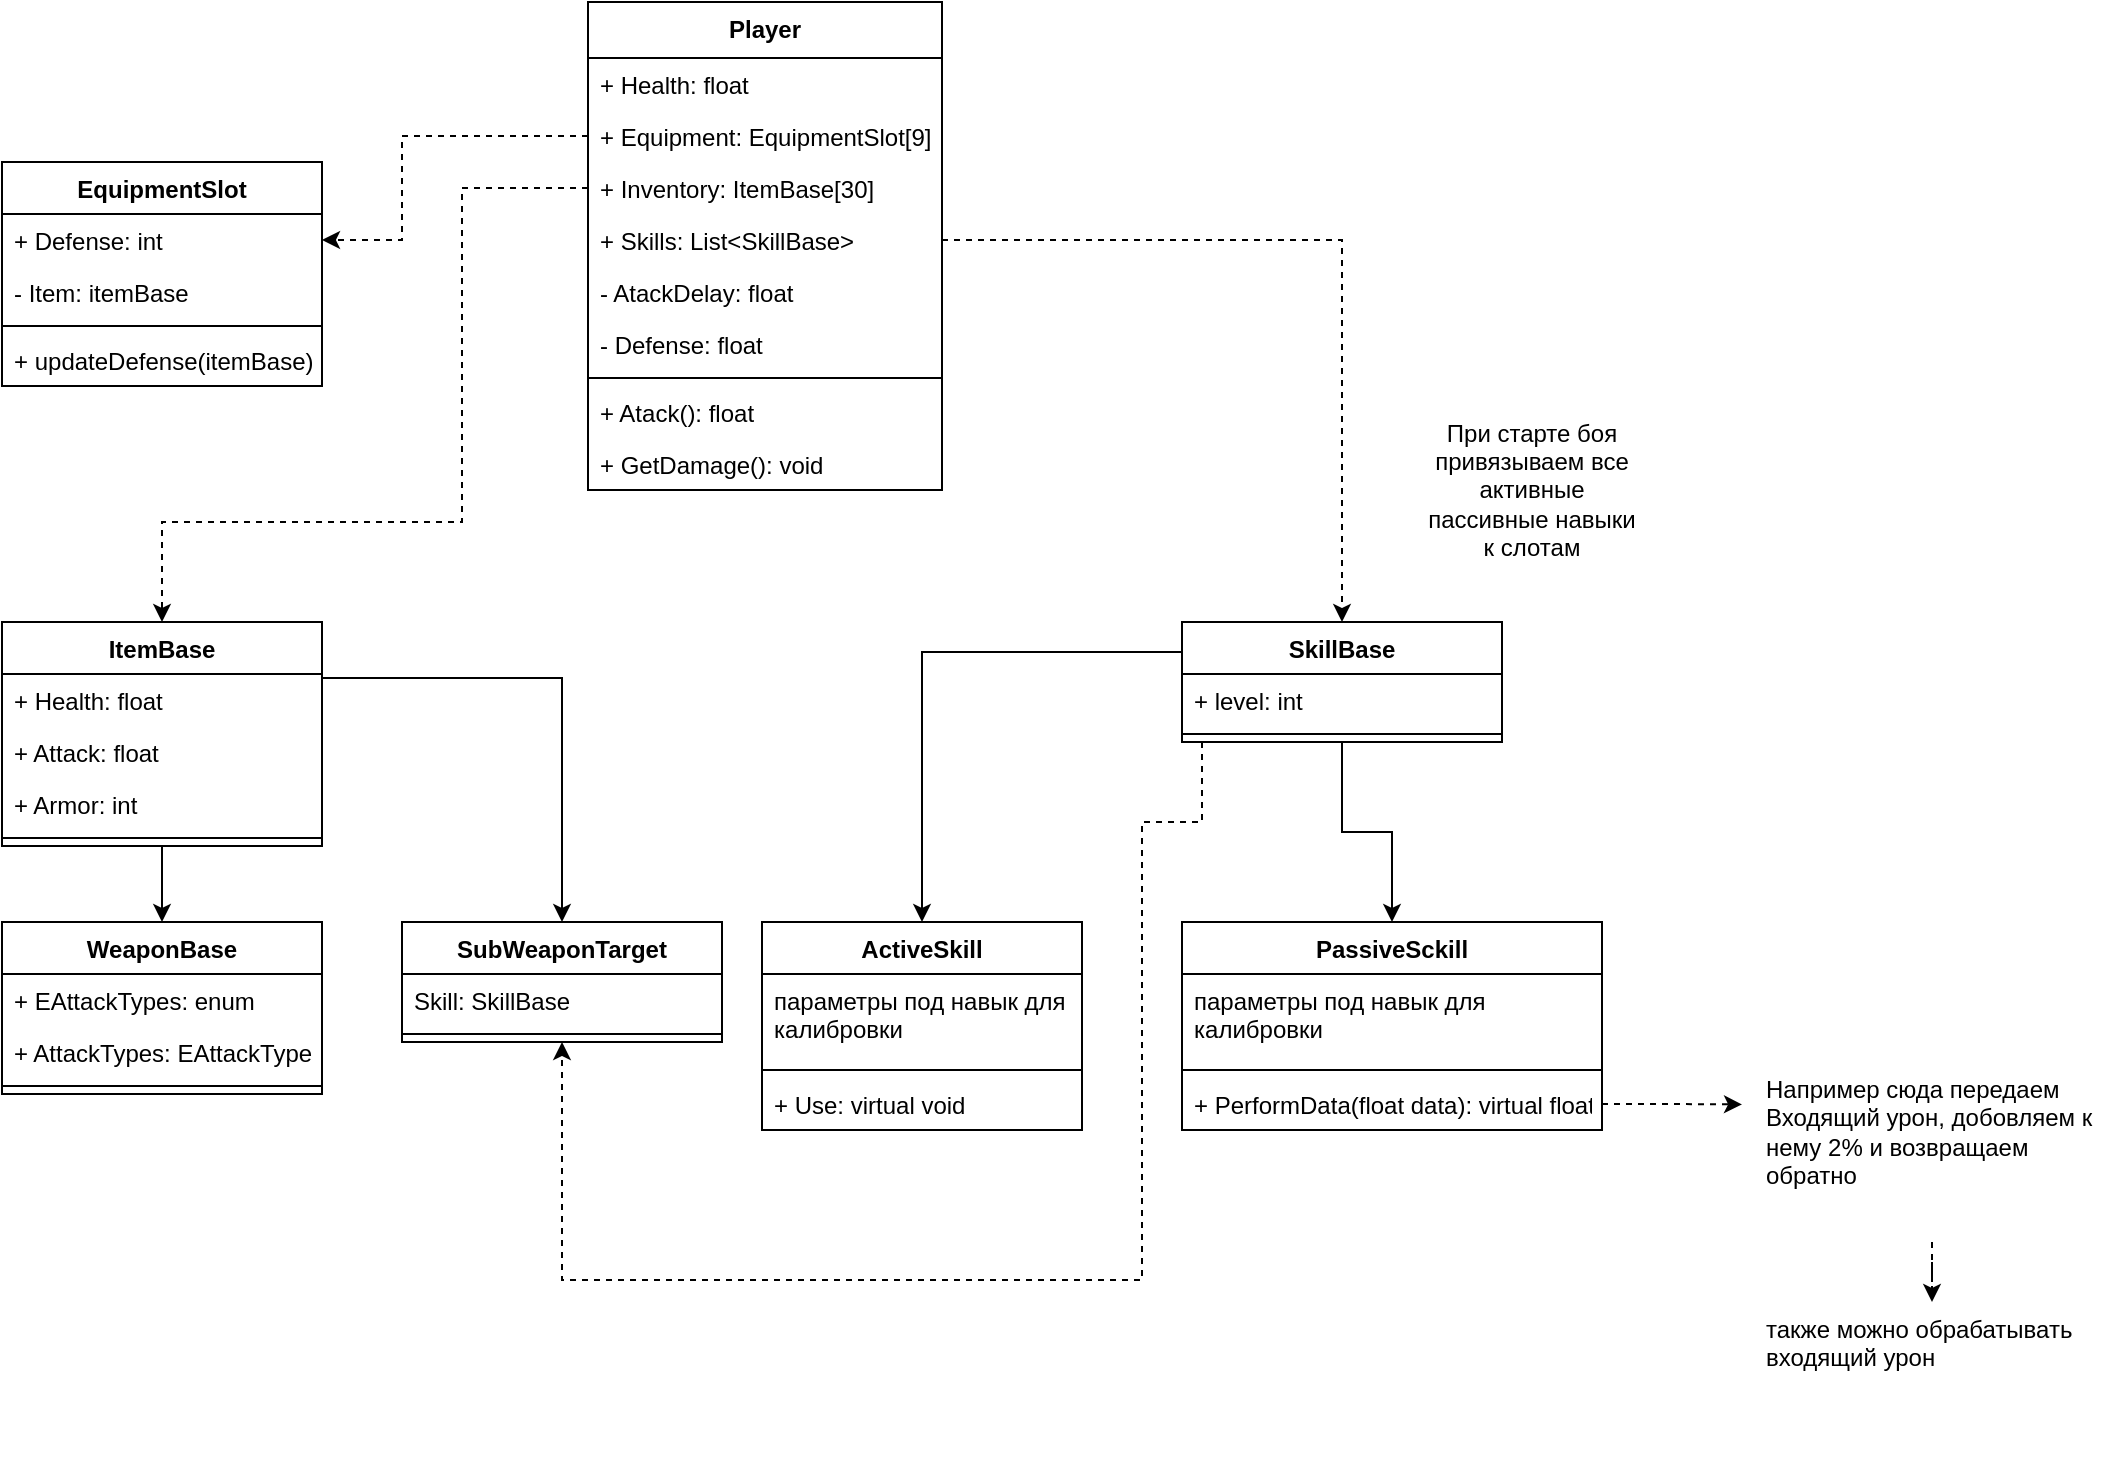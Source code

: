 <mxfile version="12.2.9" type="github" pages="1">
  <diagram id="H8IFhaGbX_Mn34hNXw0G" name="Page-1">
    <mxGraphModel dx="1205" dy="1807" grid="1" gridSize="10" guides="1" tooltips="1" connect="1" arrows="1" fold="1" page="1" pageScale="1" pageWidth="827" pageHeight="1169" math="0" shadow="0">
      <root>
        <mxCell id="0"/>
        <mxCell id="1" parent="0"/>
        <mxCell id="BPaVNomMC5HJTCO8Hj3X-1" value="Player" style="swimlane;fontStyle=1;align=center;verticalAlign=top;childLayout=stackLayout;horizontal=1;startSize=28;horizontalStack=0;resizeParent=1;resizeParentMax=0;resizeLast=0;collapsible=1;marginBottom=0;" parent="1" vertex="1">
          <mxGeometry x="333" y="-190" width="177" height="244" as="geometry"/>
        </mxCell>
        <mxCell id="BPaVNomMC5HJTCO8Hj3X-2" value="+ Health: float" style="text;strokeColor=none;fillColor=none;align=left;verticalAlign=top;spacingLeft=4;spacingRight=4;overflow=hidden;rotatable=0;points=[[0,0.5],[1,0.5]];portConstraint=eastwest;" parent="BPaVNomMC5HJTCO8Hj3X-1" vertex="1">
          <mxGeometry y="28" width="177" height="26" as="geometry"/>
        </mxCell>
        <mxCell id="857hvkK6cEc5dokzFMdj-6" value="+ Equipment: EquipmentSlot[9]" style="text;strokeColor=none;fillColor=none;align=left;verticalAlign=top;spacingLeft=4;spacingRight=4;overflow=hidden;rotatable=0;points=[[0,0.5],[1,0.5]];portConstraint=eastwest;" vertex="1" parent="BPaVNomMC5HJTCO8Hj3X-1">
          <mxGeometry y="54" width="177" height="26" as="geometry"/>
        </mxCell>
        <mxCell id="857hvkK6cEc5dokzFMdj-1" value="+ Inventory: ItemBase[30]" style="text;strokeColor=none;fillColor=none;align=left;verticalAlign=top;spacingLeft=4;spacingRight=4;overflow=hidden;rotatable=0;points=[[0,0.5],[1,0.5]];portConstraint=eastwest;" vertex="1" parent="BPaVNomMC5HJTCO8Hj3X-1">
          <mxGeometry y="80" width="177" height="26" as="geometry"/>
        </mxCell>
        <mxCell id="857hvkK6cEc5dokzFMdj-2" value="+ Skills: List&lt;SkillBase&gt;" style="text;strokeColor=none;fillColor=none;align=left;verticalAlign=top;spacingLeft=4;spacingRight=4;overflow=hidden;rotatable=0;points=[[0,0.5],[1,0.5]];portConstraint=eastwest;" vertex="1" parent="BPaVNomMC5HJTCO8Hj3X-1">
          <mxGeometry y="106" width="177" height="26" as="geometry"/>
        </mxCell>
        <mxCell id="857hvkK6cEc5dokzFMdj-3" value="- AtackDelay: float" style="text;strokeColor=none;fillColor=none;align=left;verticalAlign=top;spacingLeft=4;spacingRight=4;overflow=hidden;rotatable=0;points=[[0,0.5],[1,0.5]];portConstraint=eastwest;" vertex="1" parent="BPaVNomMC5HJTCO8Hj3X-1">
          <mxGeometry y="132" width="177" height="26" as="geometry"/>
        </mxCell>
        <mxCell id="857hvkK6cEc5dokzFMdj-5" value="- Defense: float" style="text;strokeColor=none;fillColor=none;align=left;verticalAlign=top;spacingLeft=4;spacingRight=4;overflow=hidden;rotatable=0;points=[[0,0.5],[1,0.5]];portConstraint=eastwest;" vertex="1" parent="BPaVNomMC5HJTCO8Hj3X-1">
          <mxGeometry y="158" width="177" height="26" as="geometry"/>
        </mxCell>
        <mxCell id="BPaVNomMC5HJTCO8Hj3X-3" value="" style="line;strokeWidth=1;fillColor=none;align=left;verticalAlign=middle;spacingTop=-1;spacingLeft=3;spacingRight=3;rotatable=0;labelPosition=right;points=[];portConstraint=eastwest;" parent="BPaVNomMC5HJTCO8Hj3X-1" vertex="1">
          <mxGeometry y="184" width="177" height="8" as="geometry"/>
        </mxCell>
        <mxCell id="BPaVNomMC5HJTCO8Hj3X-4" value="+ Atack(): float" style="text;strokeColor=none;fillColor=none;align=left;verticalAlign=top;spacingLeft=4;spacingRight=4;overflow=hidden;rotatable=0;points=[[0,0.5],[1,0.5]];portConstraint=eastwest;" parent="BPaVNomMC5HJTCO8Hj3X-1" vertex="1">
          <mxGeometry y="192" width="177" height="26" as="geometry"/>
        </mxCell>
        <mxCell id="857hvkK6cEc5dokzFMdj-4" value="+ GetDamage(): void" style="text;strokeColor=none;fillColor=none;align=left;verticalAlign=top;spacingLeft=4;spacingRight=4;overflow=hidden;rotatable=0;points=[[0,0.5],[1,0.5]];portConstraint=eastwest;" vertex="1" parent="BPaVNomMC5HJTCO8Hj3X-1">
          <mxGeometry y="218" width="177" height="26" as="geometry"/>
        </mxCell>
        <mxCell id="BPaVNomMC5HJTCO8Hj3X-5" value="WeaponBase" style="swimlane;fontStyle=1;align=center;verticalAlign=top;childLayout=stackLayout;horizontal=1;startSize=26;horizontalStack=0;resizeParent=1;resizeParentMax=0;resizeLast=0;collapsible=1;marginBottom=0;" parent="1" vertex="1">
          <mxGeometry x="40" y="270" width="160" height="86" as="geometry"/>
        </mxCell>
        <mxCell id="857hvkK6cEc5dokzFMdj-23" value="+ EAttackTypes: enum" style="text;strokeColor=none;fillColor=none;align=left;verticalAlign=top;spacingLeft=4;spacingRight=4;overflow=hidden;rotatable=0;points=[[0,0.5],[1,0.5]];portConstraint=eastwest;" vertex="1" parent="BPaVNomMC5HJTCO8Hj3X-5">
          <mxGeometry y="26" width="160" height="26" as="geometry"/>
        </mxCell>
        <mxCell id="BPaVNomMC5HJTCO8Hj3X-6" value="+ AttackTypes: EAttackTypes" style="text;strokeColor=none;fillColor=none;align=left;verticalAlign=top;spacingLeft=4;spacingRight=4;overflow=hidden;rotatable=0;points=[[0,0.5],[1,0.5]];portConstraint=eastwest;" parent="BPaVNomMC5HJTCO8Hj3X-5" vertex="1">
          <mxGeometry y="52" width="160" height="26" as="geometry"/>
        </mxCell>
        <mxCell id="BPaVNomMC5HJTCO8Hj3X-7" value="" style="line;strokeWidth=1;fillColor=none;align=left;verticalAlign=middle;spacingTop=-1;spacingLeft=3;spacingRight=3;rotatable=0;labelPosition=right;points=[];portConstraint=eastwest;" parent="BPaVNomMC5HJTCO8Hj3X-5" vertex="1">
          <mxGeometry y="78" width="160" height="8" as="geometry"/>
        </mxCell>
        <mxCell id="BPaVNomMC5HJTCO8Hj3X-9" style="edgeStyle=orthogonalEdgeStyle;rounded=0;orthogonalLoop=1;jettySize=auto;html=1;entryX=0.5;entryY=0;entryDx=0;entryDy=0;dashed=1;exitX=0;exitY=0.5;exitDx=0;exitDy=0;" parent="1" source="857hvkK6cEc5dokzFMdj-1" target="BPaVNomMC5HJTCO8Hj3X-15" edge="1">
          <mxGeometry relative="1" as="geometry">
            <mxPoint x="210" y="-70" as="sourcePoint"/>
            <Array as="points">
              <mxPoint x="270" y="-97"/>
              <mxPoint x="270" y="70"/>
              <mxPoint x="120" y="70"/>
            </Array>
          </mxGeometry>
        </mxCell>
        <mxCell id="BPaVNomMC5HJTCO8Hj3X-19" style="edgeStyle=orthogonalEdgeStyle;rounded=0;orthogonalLoop=1;jettySize=auto;html=1;entryX=0.5;entryY=0;entryDx=0;entryDy=0;" parent="1" source="BPaVNomMC5HJTCO8Hj3X-15" target="BPaVNomMC5HJTCO8Hj3X-5" edge="1">
          <mxGeometry relative="1" as="geometry"/>
        </mxCell>
        <mxCell id="BPaVNomMC5HJTCO8Hj3X-24" style="edgeStyle=orthogonalEdgeStyle;rounded=0;orthogonalLoop=1;jettySize=auto;html=1;exitX=1;exitY=0.25;exitDx=0;exitDy=0;entryX=0.5;entryY=0;entryDx=0;entryDy=0;" parent="1" source="BPaVNomMC5HJTCO8Hj3X-15" target="BPaVNomMC5HJTCO8Hj3X-25" edge="1">
          <mxGeometry relative="1" as="geometry">
            <mxPoint x="350" y="380" as="targetPoint"/>
          </mxGeometry>
        </mxCell>
        <mxCell id="BPaVNomMC5HJTCO8Hj3X-15" value="ItemBase" style="swimlane;fontStyle=1;align=center;verticalAlign=top;childLayout=stackLayout;horizontal=1;startSize=26;horizontalStack=0;resizeParent=1;resizeParentMax=0;resizeLast=0;collapsible=1;marginBottom=0;" parent="1" vertex="1">
          <mxGeometry x="40" y="120" width="160" height="112" as="geometry"/>
        </mxCell>
        <mxCell id="BPaVNomMC5HJTCO8Hj3X-16" value="+ Health: float" style="text;strokeColor=none;fillColor=none;align=left;verticalAlign=top;spacingLeft=4;spacingRight=4;overflow=hidden;rotatable=0;points=[[0,0.5],[1,0.5]];portConstraint=eastwest;" parent="BPaVNomMC5HJTCO8Hj3X-15" vertex="1">
          <mxGeometry y="26" width="160" height="26" as="geometry"/>
        </mxCell>
        <mxCell id="857hvkK6cEc5dokzFMdj-20" value="+ Attack: float" style="text;strokeColor=none;fillColor=none;align=left;verticalAlign=top;spacingLeft=4;spacingRight=4;overflow=hidden;rotatable=0;points=[[0,0.5],[1,0.5]];portConstraint=eastwest;" vertex="1" parent="BPaVNomMC5HJTCO8Hj3X-15">
          <mxGeometry y="52" width="160" height="26" as="geometry"/>
        </mxCell>
        <mxCell id="857hvkK6cEc5dokzFMdj-14" value="+ Armor: int" style="text;strokeColor=none;fillColor=none;align=left;verticalAlign=top;spacingLeft=4;spacingRight=4;overflow=hidden;rotatable=0;points=[[0,0.5],[1,0.5]];portConstraint=eastwest;" vertex="1" parent="BPaVNomMC5HJTCO8Hj3X-15">
          <mxGeometry y="78" width="160" height="26" as="geometry"/>
        </mxCell>
        <mxCell id="BPaVNomMC5HJTCO8Hj3X-17" value="" style="line;strokeWidth=1;fillColor=none;align=left;verticalAlign=middle;spacingTop=-1;spacingLeft=3;spacingRight=3;rotatable=0;labelPosition=right;points=[];portConstraint=eastwest;" parent="BPaVNomMC5HJTCO8Hj3X-15" vertex="1">
          <mxGeometry y="104" width="160" height="8" as="geometry"/>
        </mxCell>
        <mxCell id="BPaVNomMC5HJTCO8Hj3X-25" value="SubWeaponTarget" style="swimlane;fontStyle=1;align=center;verticalAlign=top;childLayout=stackLayout;horizontal=1;startSize=26;horizontalStack=0;resizeParent=1;resizeParentMax=0;resizeLast=0;collapsible=1;marginBottom=0;" parent="1" vertex="1">
          <mxGeometry x="240" y="270" width="160" height="60" as="geometry"/>
        </mxCell>
        <mxCell id="BPaVNomMC5HJTCO8Hj3X-26" value="Skill: SkillBase" style="text;strokeColor=none;fillColor=none;align=left;verticalAlign=top;spacingLeft=4;spacingRight=4;overflow=hidden;rotatable=0;points=[[0,0.5],[1,0.5]];portConstraint=eastwest;" parent="BPaVNomMC5HJTCO8Hj3X-25" vertex="1">
          <mxGeometry y="26" width="160" height="26" as="geometry"/>
        </mxCell>
        <mxCell id="BPaVNomMC5HJTCO8Hj3X-27" value="" style="line;strokeWidth=1;fillColor=none;align=left;verticalAlign=middle;spacingTop=-1;spacingLeft=3;spacingRight=3;rotatable=0;labelPosition=right;points=[];portConstraint=eastwest;" parent="BPaVNomMC5HJTCO8Hj3X-25" vertex="1">
          <mxGeometry y="52" width="160" height="8" as="geometry"/>
        </mxCell>
        <mxCell id="WpQg5ETB5lan9R3oBPe6-10" style="edgeStyle=orthogonalEdgeStyle;rounded=0;orthogonalLoop=1;jettySize=auto;html=1;exitX=0;exitY=0.25;exitDx=0;exitDy=0;entryX=0.5;entryY=0;entryDx=0;entryDy=0;" parent="1" source="WpQg5ETB5lan9R3oBPe6-1" target="WpQg5ETB5lan9R3oBPe6-6" edge="1">
          <mxGeometry relative="1" as="geometry"/>
        </mxCell>
        <mxCell id="WpQg5ETB5lan9R3oBPe6-15" style="edgeStyle=orthogonalEdgeStyle;rounded=0;orthogonalLoop=1;jettySize=auto;html=1;entryX=0.5;entryY=0;entryDx=0;entryDy=0;" parent="1" source="WpQg5ETB5lan9R3oBPe6-1" target="WpQg5ETB5lan9R3oBPe6-11" edge="1">
          <mxGeometry relative="1" as="geometry"/>
        </mxCell>
        <mxCell id="WpQg5ETB5lan9R3oBPe6-1" value="SkillBase" style="swimlane;fontStyle=1;align=center;verticalAlign=top;childLayout=stackLayout;horizontal=1;startSize=26;horizontalStack=0;resizeParent=1;resizeParentMax=0;resizeLast=0;collapsible=1;marginBottom=0;" parent="1" vertex="1">
          <mxGeometry x="630" y="120" width="160" height="60" as="geometry"/>
        </mxCell>
        <mxCell id="WpQg5ETB5lan9R3oBPe6-2" value="+ level: int" style="text;strokeColor=none;fillColor=none;align=left;verticalAlign=top;spacingLeft=4;spacingRight=4;overflow=hidden;rotatable=0;points=[[0,0.5],[1,0.5]];portConstraint=eastwest;" parent="WpQg5ETB5lan9R3oBPe6-1" vertex="1">
          <mxGeometry y="26" width="160" height="26" as="geometry"/>
        </mxCell>
        <mxCell id="WpQg5ETB5lan9R3oBPe6-3" value="" style="line;strokeWidth=1;fillColor=none;align=left;verticalAlign=middle;spacingTop=-1;spacingLeft=3;spacingRight=3;rotatable=0;labelPosition=right;points=[];portConstraint=eastwest;" parent="WpQg5ETB5lan9R3oBPe6-1" vertex="1">
          <mxGeometry y="52" width="160" height="8" as="geometry"/>
        </mxCell>
        <mxCell id="WpQg5ETB5lan9R3oBPe6-5" style="edgeStyle=orthogonalEdgeStyle;rounded=0;orthogonalLoop=1;jettySize=auto;html=1;exitX=1;exitY=0.5;exitDx=0;exitDy=0;entryX=0.5;entryY=0;entryDx=0;entryDy=0;dashed=1;" parent="1" source="857hvkK6cEc5dokzFMdj-2" target="WpQg5ETB5lan9R3oBPe6-1" edge="1">
          <mxGeometry relative="1" as="geometry"/>
        </mxCell>
        <mxCell id="WpQg5ETB5lan9R3oBPe6-16" style="edgeStyle=orthogonalEdgeStyle;rounded=0;orthogonalLoop=1;jettySize=auto;html=1;entryX=0.5;entryY=1;entryDx=0;entryDy=0;dashed=1;" parent="1" source="WpQg5ETB5lan9R3oBPe6-1" target="BPaVNomMC5HJTCO8Hj3X-25" edge="1">
          <mxGeometry relative="1" as="geometry">
            <Array as="points">
              <mxPoint x="640" y="220"/>
              <mxPoint x="610" y="220"/>
              <mxPoint x="610" y="449"/>
              <mxPoint x="320" y="449"/>
            </Array>
          </mxGeometry>
        </mxCell>
        <mxCell id="WpQg5ETB5lan9R3oBPe6-6" value="ActiveSkill" style="swimlane;fontStyle=1;align=center;verticalAlign=top;childLayout=stackLayout;horizontal=1;startSize=26;horizontalStack=0;resizeParent=1;resizeParentMax=0;resizeLast=0;collapsible=1;marginBottom=0;" parent="1" vertex="1">
          <mxGeometry x="420" y="270" width="160" height="104" as="geometry"/>
        </mxCell>
        <mxCell id="WpQg5ETB5lan9R3oBPe6-7" value="параметры под навык для калибровки" style="text;strokeColor=none;fillColor=none;align=left;verticalAlign=top;spacingLeft=4;spacingRight=4;overflow=hidden;rotatable=0;points=[[0,0.5],[1,0.5]];portConstraint=eastwest;whiteSpace=wrap;" parent="WpQg5ETB5lan9R3oBPe6-6" vertex="1">
          <mxGeometry y="26" width="160" height="44" as="geometry"/>
        </mxCell>
        <mxCell id="WpQg5ETB5lan9R3oBPe6-8" value="" style="line;strokeWidth=1;fillColor=none;align=left;verticalAlign=middle;spacingTop=-1;spacingLeft=3;spacingRight=3;rotatable=0;labelPosition=right;points=[];portConstraint=eastwest;" parent="WpQg5ETB5lan9R3oBPe6-6" vertex="1">
          <mxGeometry y="70" width="160" height="8" as="geometry"/>
        </mxCell>
        <mxCell id="WpQg5ETB5lan9R3oBPe6-9" value="+ Use: virtual void" style="text;strokeColor=none;fillColor=none;align=left;verticalAlign=top;spacingLeft=4;spacingRight=4;overflow=hidden;rotatable=0;points=[[0,0.5],[1,0.5]];portConstraint=eastwest;" parent="WpQg5ETB5lan9R3oBPe6-6" vertex="1">
          <mxGeometry y="78" width="160" height="26" as="geometry"/>
        </mxCell>
        <mxCell id="WpQg5ETB5lan9R3oBPe6-11" value="PassiveSckill" style="swimlane;fontStyle=1;align=center;verticalAlign=top;childLayout=stackLayout;horizontal=1;startSize=26;horizontalStack=0;resizeParent=1;resizeParentMax=0;resizeLast=0;collapsible=1;marginBottom=0;" parent="1" vertex="1">
          <mxGeometry x="630" y="270" width="210" height="104" as="geometry"/>
        </mxCell>
        <mxCell id="857hvkK6cEc5dokzFMdj-24" value="параметры под навык для калибровки" style="text;strokeColor=none;fillColor=none;align=left;verticalAlign=top;spacingLeft=4;spacingRight=4;overflow=hidden;rotatable=0;points=[[0,0.5],[1,0.5]];portConstraint=eastwest;whiteSpace=wrap;" vertex="1" parent="WpQg5ETB5lan9R3oBPe6-11">
          <mxGeometry y="26" width="210" height="44" as="geometry"/>
        </mxCell>
        <mxCell id="WpQg5ETB5lan9R3oBPe6-13" value="" style="line;strokeWidth=1;fillColor=none;align=left;verticalAlign=middle;spacingTop=-1;spacingLeft=3;spacingRight=3;rotatable=0;labelPosition=right;points=[];portConstraint=eastwest;" parent="WpQg5ETB5lan9R3oBPe6-11" vertex="1">
          <mxGeometry y="70" width="210" height="8" as="geometry"/>
        </mxCell>
        <mxCell id="WpQg5ETB5lan9R3oBPe6-14" value="+ PerformData(float data): virtual float" style="text;strokeColor=none;fillColor=none;align=left;verticalAlign=top;spacingLeft=4;spacingRight=4;overflow=hidden;rotatable=0;points=[[0,0.5],[1,0.5]];portConstraint=eastwest;" parent="WpQg5ETB5lan9R3oBPe6-11" vertex="1">
          <mxGeometry y="78" width="210" height="26" as="geometry"/>
        </mxCell>
        <mxCell id="857hvkK6cEc5dokzFMdj-7" value="EquipmentSlot&#xa;" style="swimlane;fontStyle=1;align=center;verticalAlign=top;childLayout=stackLayout;horizontal=1;startSize=26;horizontalStack=0;resizeParent=1;resizeParentMax=0;resizeLast=0;collapsible=1;marginBottom=0;" vertex="1" parent="1">
          <mxGeometry x="40" y="-110" width="160" height="112" as="geometry"/>
        </mxCell>
        <mxCell id="857hvkK6cEc5dokzFMdj-8" value="+ Defense: int" style="text;strokeColor=none;fillColor=none;align=left;verticalAlign=top;spacingLeft=4;spacingRight=4;overflow=hidden;rotatable=0;points=[[0,0.5],[1,0.5]];portConstraint=eastwest;" vertex="1" parent="857hvkK6cEc5dokzFMdj-7">
          <mxGeometry y="26" width="160" height="26" as="geometry"/>
        </mxCell>
        <mxCell id="857hvkK6cEc5dokzFMdj-11" value="- Item: itemBase&#xa;" style="text;strokeColor=none;fillColor=none;align=left;verticalAlign=top;spacingLeft=4;spacingRight=4;overflow=hidden;rotatable=0;points=[[0,0.5],[1,0.5]];portConstraint=eastwest;" vertex="1" parent="857hvkK6cEc5dokzFMdj-7">
          <mxGeometry y="52" width="160" height="26" as="geometry"/>
        </mxCell>
        <mxCell id="857hvkK6cEc5dokzFMdj-9" value="" style="line;strokeWidth=1;fillColor=none;align=left;verticalAlign=middle;spacingTop=-1;spacingLeft=3;spacingRight=3;rotatable=0;labelPosition=right;points=[];portConstraint=eastwest;" vertex="1" parent="857hvkK6cEc5dokzFMdj-7">
          <mxGeometry y="78" width="160" height="8" as="geometry"/>
        </mxCell>
        <mxCell id="857hvkK6cEc5dokzFMdj-10" value="+ updateDefense(itemBase)" style="text;strokeColor=none;fillColor=none;align=left;verticalAlign=top;spacingLeft=4;spacingRight=4;overflow=hidden;rotatable=0;points=[[0,0.5],[1,0.5]];portConstraint=eastwest;" vertex="1" parent="857hvkK6cEc5dokzFMdj-7">
          <mxGeometry y="86" width="160" height="26" as="geometry"/>
        </mxCell>
        <mxCell id="857hvkK6cEc5dokzFMdj-13" style="edgeStyle=orthogonalEdgeStyle;rounded=0;orthogonalLoop=1;jettySize=auto;html=1;entryX=1;entryY=0.5;entryDx=0;entryDy=0;dashed=1;" edge="1" parent="1" source="857hvkK6cEc5dokzFMdj-6" target="857hvkK6cEc5dokzFMdj-8">
          <mxGeometry relative="1" as="geometry">
            <Array as="points">
              <mxPoint x="240" y="-123"/>
              <mxPoint x="240" y="-71"/>
            </Array>
          </mxGeometry>
        </mxCell>
        <mxCell id="857hvkK6cEc5dokzFMdj-25" value="При старте боя привязываем все активные пассивные навыки к слотам" style="text;html=1;strokeColor=none;fillColor=none;align=center;verticalAlign=middle;whiteSpace=wrap;rounded=0;" vertex="1" parent="1">
          <mxGeometry x="750" y="44" width="110" height="20" as="geometry"/>
        </mxCell>
        <mxCell id="857hvkK6cEc5dokzFMdj-32" style="edgeStyle=orthogonalEdgeStyle;rounded=0;orthogonalLoop=1;jettySize=auto;html=1;entryX=0.5;entryY=0;entryDx=0;entryDy=0;dashed=1;" edge="1" parent="1" source="857hvkK6cEc5dokzFMdj-28" target="857hvkK6cEc5dokzFMdj-31">
          <mxGeometry relative="1" as="geometry"/>
        </mxCell>
        <mxCell id="857hvkK6cEc5dokzFMdj-28" value="Например сюда передаем Входящий урон, добовляем к нему 2% и возвращаем обратно" style="text;html=1;whiteSpace=wrap;" vertex="1" parent="1">
          <mxGeometry x="920" y="340" width="170" height="90" as="geometry"/>
        </mxCell>
        <mxCell id="857hvkK6cEc5dokzFMdj-29" style="edgeStyle=orthogonalEdgeStyle;rounded=0;orthogonalLoop=1;jettySize=auto;html=1;exitX=1;exitY=0.5;exitDx=0;exitDy=0;dashed=1;" edge="1" parent="1" source="WpQg5ETB5lan9R3oBPe6-14">
          <mxGeometry relative="1" as="geometry">
            <mxPoint x="910" y="361.235" as="targetPoint"/>
          </mxGeometry>
        </mxCell>
        <mxCell id="857hvkK6cEc5dokzFMdj-31" value="также можно обрабатывать входящий урон" style="text;html=1;whiteSpace=wrap;" vertex="1" parent="1">
          <mxGeometry x="920" y="460" width="170" height="90" as="geometry"/>
        </mxCell>
      </root>
    </mxGraphModel>
  </diagram>
</mxfile>
